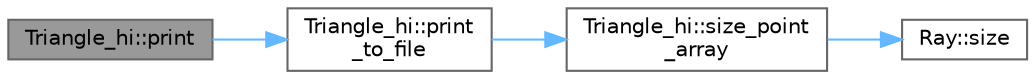 digraph "Triangle_hi::print"
{
 // LATEX_PDF_SIZE
  bgcolor="transparent";
  edge [fontname=Helvetica,fontsize=10,labelfontname=Helvetica,labelfontsize=10];
  node [fontname=Helvetica,fontsize=10,shape=box,height=0.2,width=0.4];
  rankdir="LR";
  Node1 [label="Triangle_hi::print",height=0.2,width=0.4,color="gray40", fillcolor="grey60", style="filled", fontcolor="black",tooltip=" "];
  Node1 -> Node2 [color="steelblue1",style="solid"];
  Node2 [label="Triangle_hi::print\l_to_file",height=0.2,width=0.4,color="grey40", fillcolor="white", style="filled",URL="$class_triangle__hi.html#a4b1c0727561d2f97be5cc1d0292667d5",tooltip=" "];
  Node2 -> Node3 [color="steelblue1",style="solid"];
  Node3 [label="Triangle_hi::size_point\l_array",height=0.2,width=0.4,color="grey40", fillcolor="white", style="filled",URL="$class_triangle__hi.html#afb1e73a766b707386796f6d73c26e076",tooltip=" "];
  Node3 -> Node4 [color="steelblue1",style="solid"];
  Node4 [label="Ray::size",height=0.2,width=0.4,color="grey40", fillcolor="white", style="filled",URL="$class_ray.html#a5433e5f6205bb963ddb43519022553b4",tooltip=" "];
}
